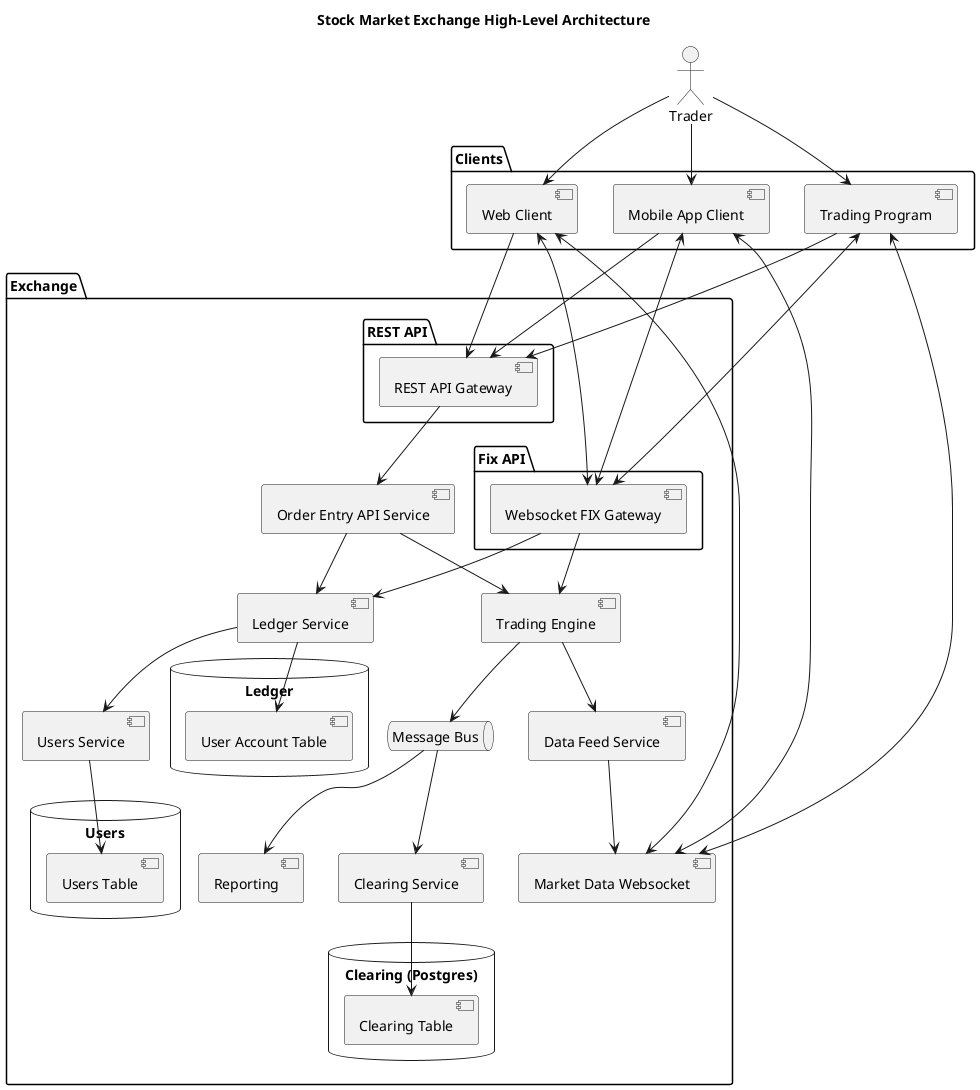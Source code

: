 @startuml exchange_high_level_system_design
title Stock Market Exchange High-Level Architecture
actor Trader
top to bottom direction

package "Clients" {
    Trader --> [Web Client]
    Trader --> [Mobile App Client]
    Trader --> [Trading Program]
}

package "Exchange" {
    package "REST API" {
        [Web Client] --> [REST API Gateway]
        [Mobile App Client] --> [REST API Gateway]
        [Trading Program] --> [REST API Gateway]
    }

    [Web Client] <--> [Market Data Websocket]
    [Mobile App Client] <--> [Market Data Websocket]
    [Trading Program] <--> [Market Data Websocket]

    package "Fix API" {
        [Web Client] <--> [Websocket FIX Gateway]
        [Mobile App Client] <--> [Websocket FIX Gateway]
        [Trading Program] <--> [Websocket FIX Gateway]
    }


    [REST API Gateway] --> [Order Entry API Service]

    [Order Entry API Service] --> [Ledger Service]
    [Order Entry API Service] --> [Trading Engine]

    [Websocket FIX Gateway] --> [Ledger Service]
    [Websocket FIX Gateway] --> [Trading Engine]

    database "Ledger" {
        [Ledger Service] --> [User Account Table]
    }

    [Ledger Service] --> [Users Service]

    database "Users" {
        [Users Service] --> [Users Table]
    }

    queue "Message Bus"

    [Trading Engine] --> [Message Bus]
    [Trading Engine] --> [Data Feed Service]
    [Data Feed Service] --> [Market Data Websocket]

    [Message Bus] --> [Reporting]
    [Message Bus] --> [Clearing Service]

    database "Clearing (Postgres)" {
        [Clearing Service] --> [Clearing Table]
    }
}
@enduml
